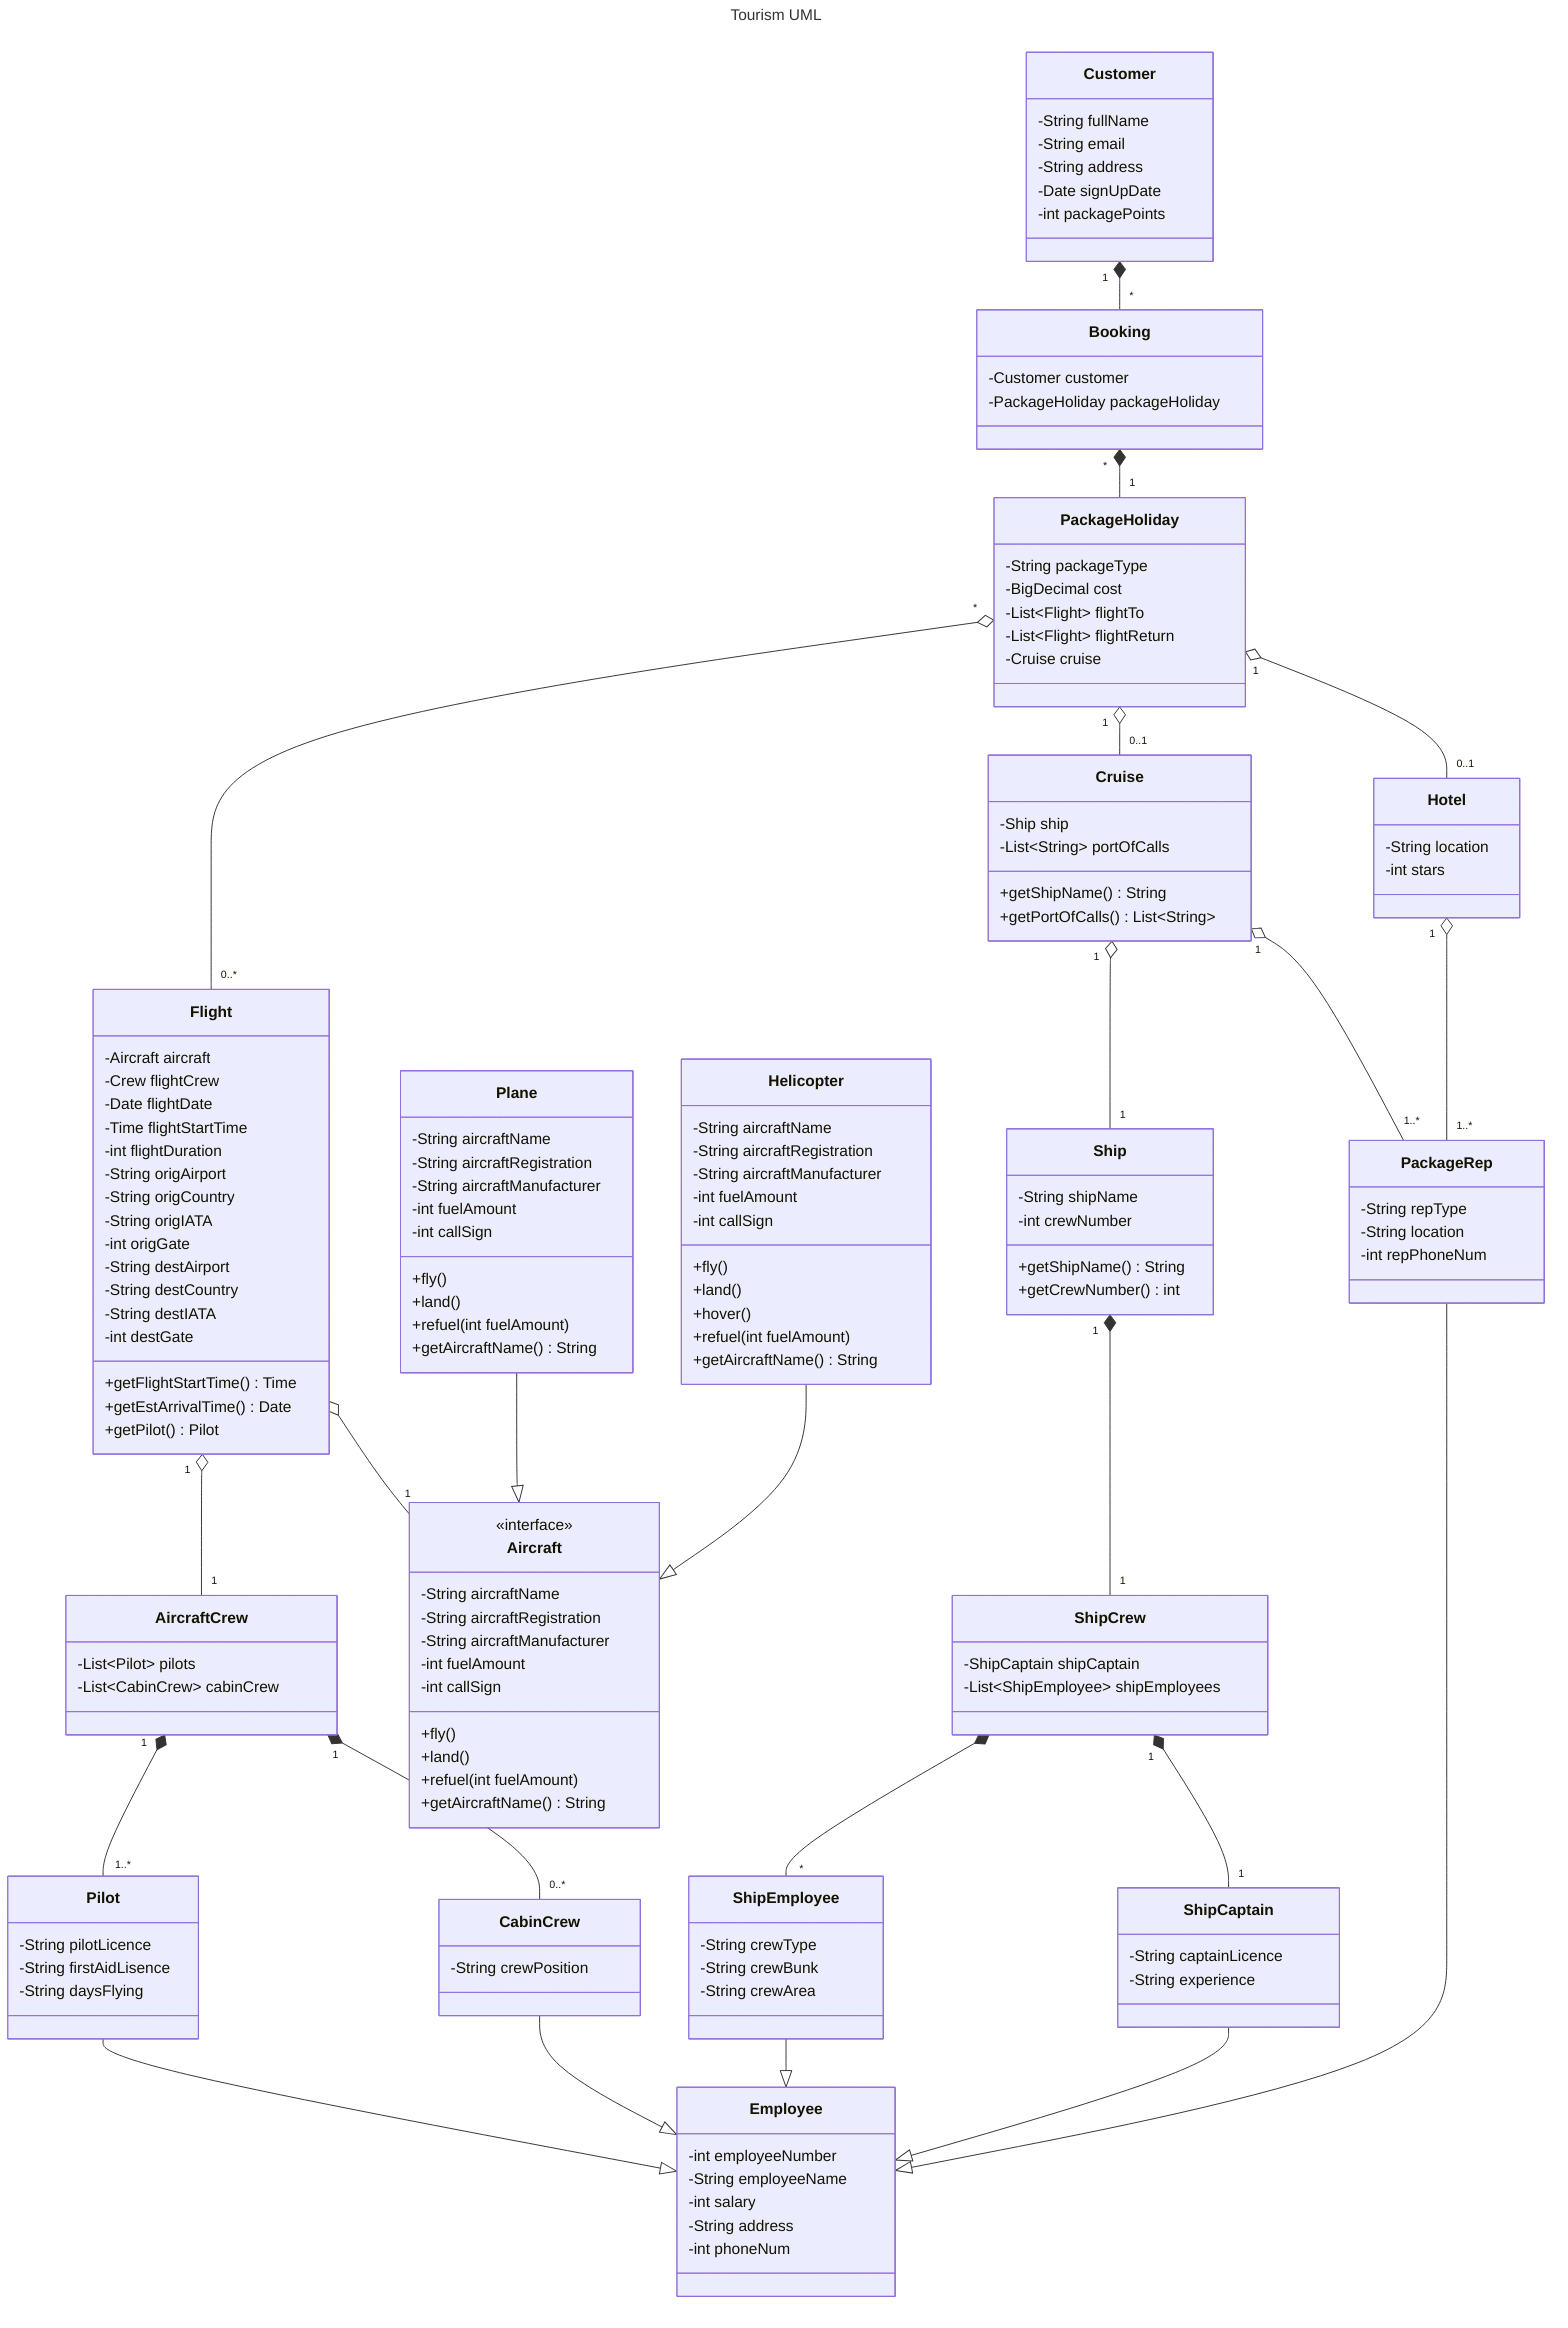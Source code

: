 ---
title: Tourism UML
---

classDiagram
  %% Booking relations
  Customer "1" *-- "*" Booking
  Booking "*" *-- "1" PackageHoliday

  %% Package holiday relations
  PackageHoliday "1" o-- "0..1" Cruise
  PackageHoliday "1" o-- "0..1" Hotel

  %% Flight
  PackageHoliday "*" o-- "0..*" Flight
  Flight "1" o-- "1" AircraftCrew 
  AircraftCrew "1" *-- "0..*" CabinCrew
  AircraftCrew "1" *-- "1..*" Pilot
  Flight "1" o-- "1" Aircraft 
  Plane --|> Aircraft
  Helicopter --|> Aircraft
  Cruise "1" o-- "1" Ship

  Ship "1" *-- "1" ShipCrew
  ShipCrew "1" *-- "1" ShipCaptain
  ShipCrew "1" *-- "*" ShipEmployee
  Cruise "1" o-- "1..*" PackageRep


  %% Hotel relations
  Hotel "1" o-- "1..*" PackageRep

  %% Employee relations
  Pilot --|> Employee
  CabinCrew --|> Employee
  ShipEmployee --|> Employee
  ShipCaptain --|> Employee
  PackageRep --|> Employee

  %% Booking classes
  class Customer{
    -String fullName
    -String email
    -String address
    -Date signUpDate
    -int packagePoints
  }
  class Booking{
    -Customer customer
    -PackageHoliday packageHoliday
  }
  class PackageHoliday{
    -String packageType
    -BigDecimal cost
    -List~Flight~ flightTo
    -List~Flight~ flightReturn
    -Cruise cruise
  }

  %% Transport classes
  class Flight{
    -Aircraft aircraft
    -Crew flightCrew
    -Date flightDate
    -Time flightStartTime
    -int flightDuration
    -String origAirport
    -String origCountry
    -String origIATA
    -int origGate
    -String destAirport
    -String destCountry
    -String destIATA
    -int destGate
    +getFlightStartTime() Time
    +getEstArrivalTime() Date
    +getPilot() Pilot
  }
  class Cruise{
    -Ship ship
    -List~String~ portOfCalls
    +getShipName() String
    +getPortOfCalls() List~String~
  }
  class Ship{
    -String shipName
    -int crewNumber
    +getShipName() String
    +getCrewNumber() int
  }
  class Aircraft{
    <<interface>>
    -String aircraftName
    -String aircraftRegistration
    -String aircraftManufacturer
    -int fuelAmount
    -int callSign
    +fly()
    +land()
    +refuel(int fuelAmount)
    +getAircraftName() String
  }
  class Helicopter{
    -String aircraftName
    -String aircraftRegistration
    -String aircraftManufacturer
    -int fuelAmount
    -int callSign
    +fly()
    +land()
    +hover()
    +refuel(int fuelAmount)
    +getAircraftName() String
  }
  class Plane{
    -String aircraftName
    -String aircraftRegistration
    -String aircraftManufacturer
    -int fuelAmount
    -int callSign
    +fly()
    +land()
    +refuel(int fuelAmount)
    +getAircraftName() String
  }

  %% Hotel classes
  class Hotel{
    -String location
    -int stars
  }

  %% Employee classes
  class Employee{
    -int employeeNumber
    -String employeeName
    -int salary
    -String address
    -int phoneNum
  }
  class AircraftCrew{
    -List~Pilot~ pilots
    -List~CabinCrew~ cabinCrew 
  }
  class ShipCrew{
    -ShipCaptain shipCaptain
    -List~ShipEmployee~ shipEmployees
  }
  class CabinCrew{
    -String crewPosition
  }
  class Pilot{
    -String pilotLicence 
    -String firstAidLisence
    -String daysFlying
  }
  class ShipEmployee{
    -String crewType
    -String crewBunk
    -String crewArea
  }
  class ShipCaptain{
    -String captainLicence
    -String experience
  }
  class PackageRep{
    -String repType
    -String location
    -int repPhoneNum
  }